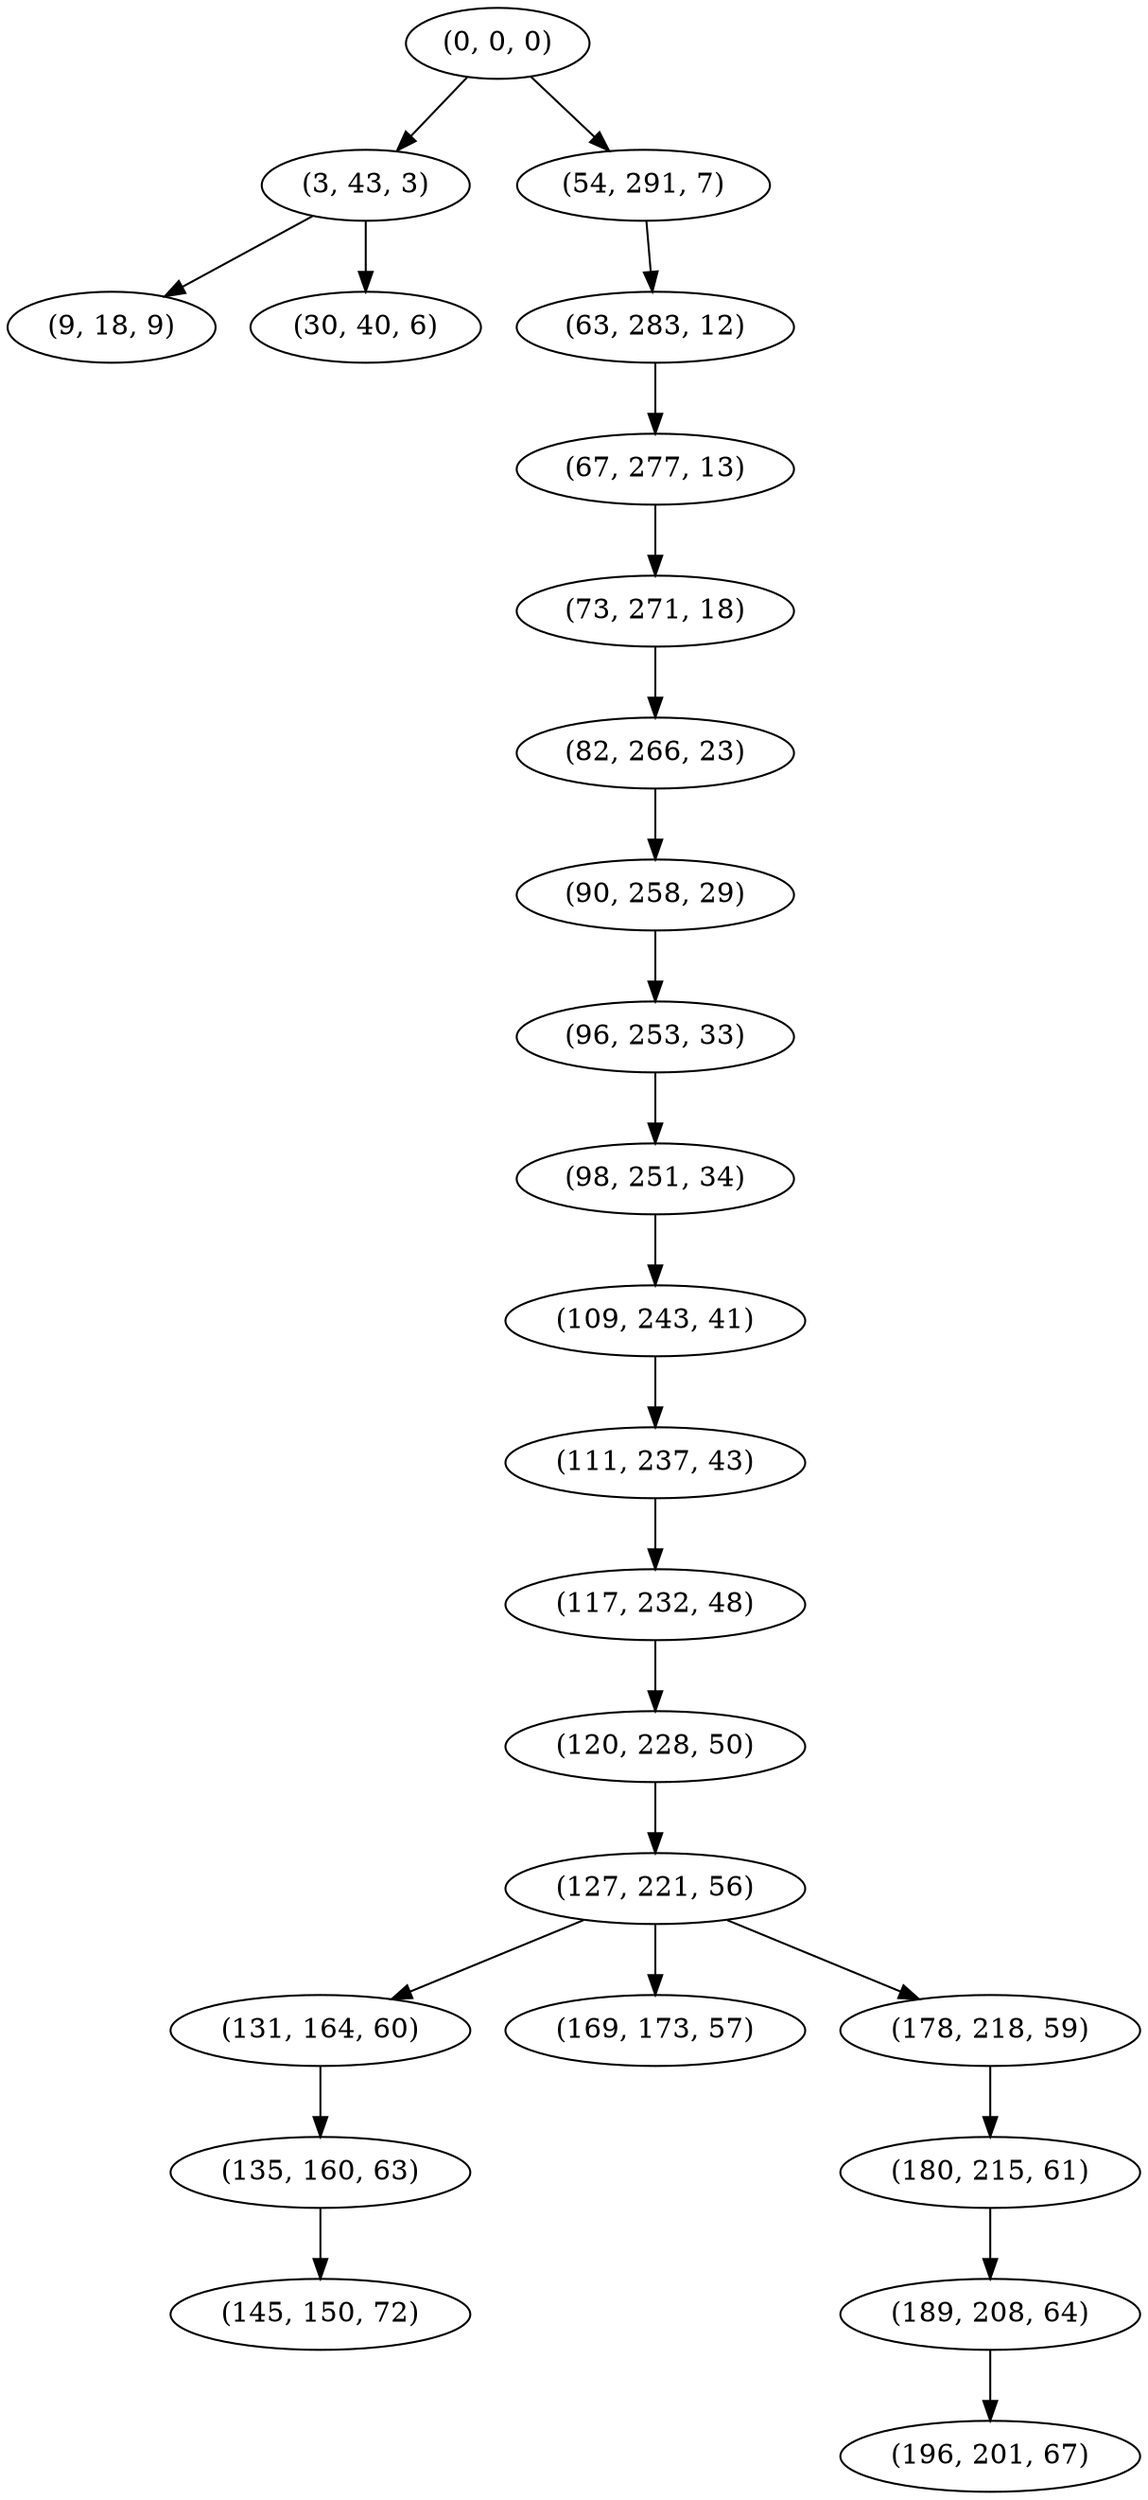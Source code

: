 digraph tree {
    "(0, 0, 0)";
    "(3, 43, 3)";
    "(9, 18, 9)";
    "(30, 40, 6)";
    "(54, 291, 7)";
    "(63, 283, 12)";
    "(67, 277, 13)";
    "(73, 271, 18)";
    "(82, 266, 23)";
    "(90, 258, 29)";
    "(96, 253, 33)";
    "(98, 251, 34)";
    "(109, 243, 41)";
    "(111, 237, 43)";
    "(117, 232, 48)";
    "(120, 228, 50)";
    "(127, 221, 56)";
    "(131, 164, 60)";
    "(135, 160, 63)";
    "(145, 150, 72)";
    "(169, 173, 57)";
    "(178, 218, 59)";
    "(180, 215, 61)";
    "(189, 208, 64)";
    "(196, 201, 67)";
    "(0, 0, 0)" -> "(3, 43, 3)";
    "(0, 0, 0)" -> "(54, 291, 7)";
    "(3, 43, 3)" -> "(9, 18, 9)";
    "(3, 43, 3)" -> "(30, 40, 6)";
    "(54, 291, 7)" -> "(63, 283, 12)";
    "(63, 283, 12)" -> "(67, 277, 13)";
    "(67, 277, 13)" -> "(73, 271, 18)";
    "(73, 271, 18)" -> "(82, 266, 23)";
    "(82, 266, 23)" -> "(90, 258, 29)";
    "(90, 258, 29)" -> "(96, 253, 33)";
    "(96, 253, 33)" -> "(98, 251, 34)";
    "(98, 251, 34)" -> "(109, 243, 41)";
    "(109, 243, 41)" -> "(111, 237, 43)";
    "(111, 237, 43)" -> "(117, 232, 48)";
    "(117, 232, 48)" -> "(120, 228, 50)";
    "(120, 228, 50)" -> "(127, 221, 56)";
    "(127, 221, 56)" -> "(131, 164, 60)";
    "(127, 221, 56)" -> "(169, 173, 57)";
    "(127, 221, 56)" -> "(178, 218, 59)";
    "(131, 164, 60)" -> "(135, 160, 63)";
    "(135, 160, 63)" -> "(145, 150, 72)";
    "(178, 218, 59)" -> "(180, 215, 61)";
    "(180, 215, 61)" -> "(189, 208, 64)";
    "(189, 208, 64)" -> "(196, 201, 67)";
}
